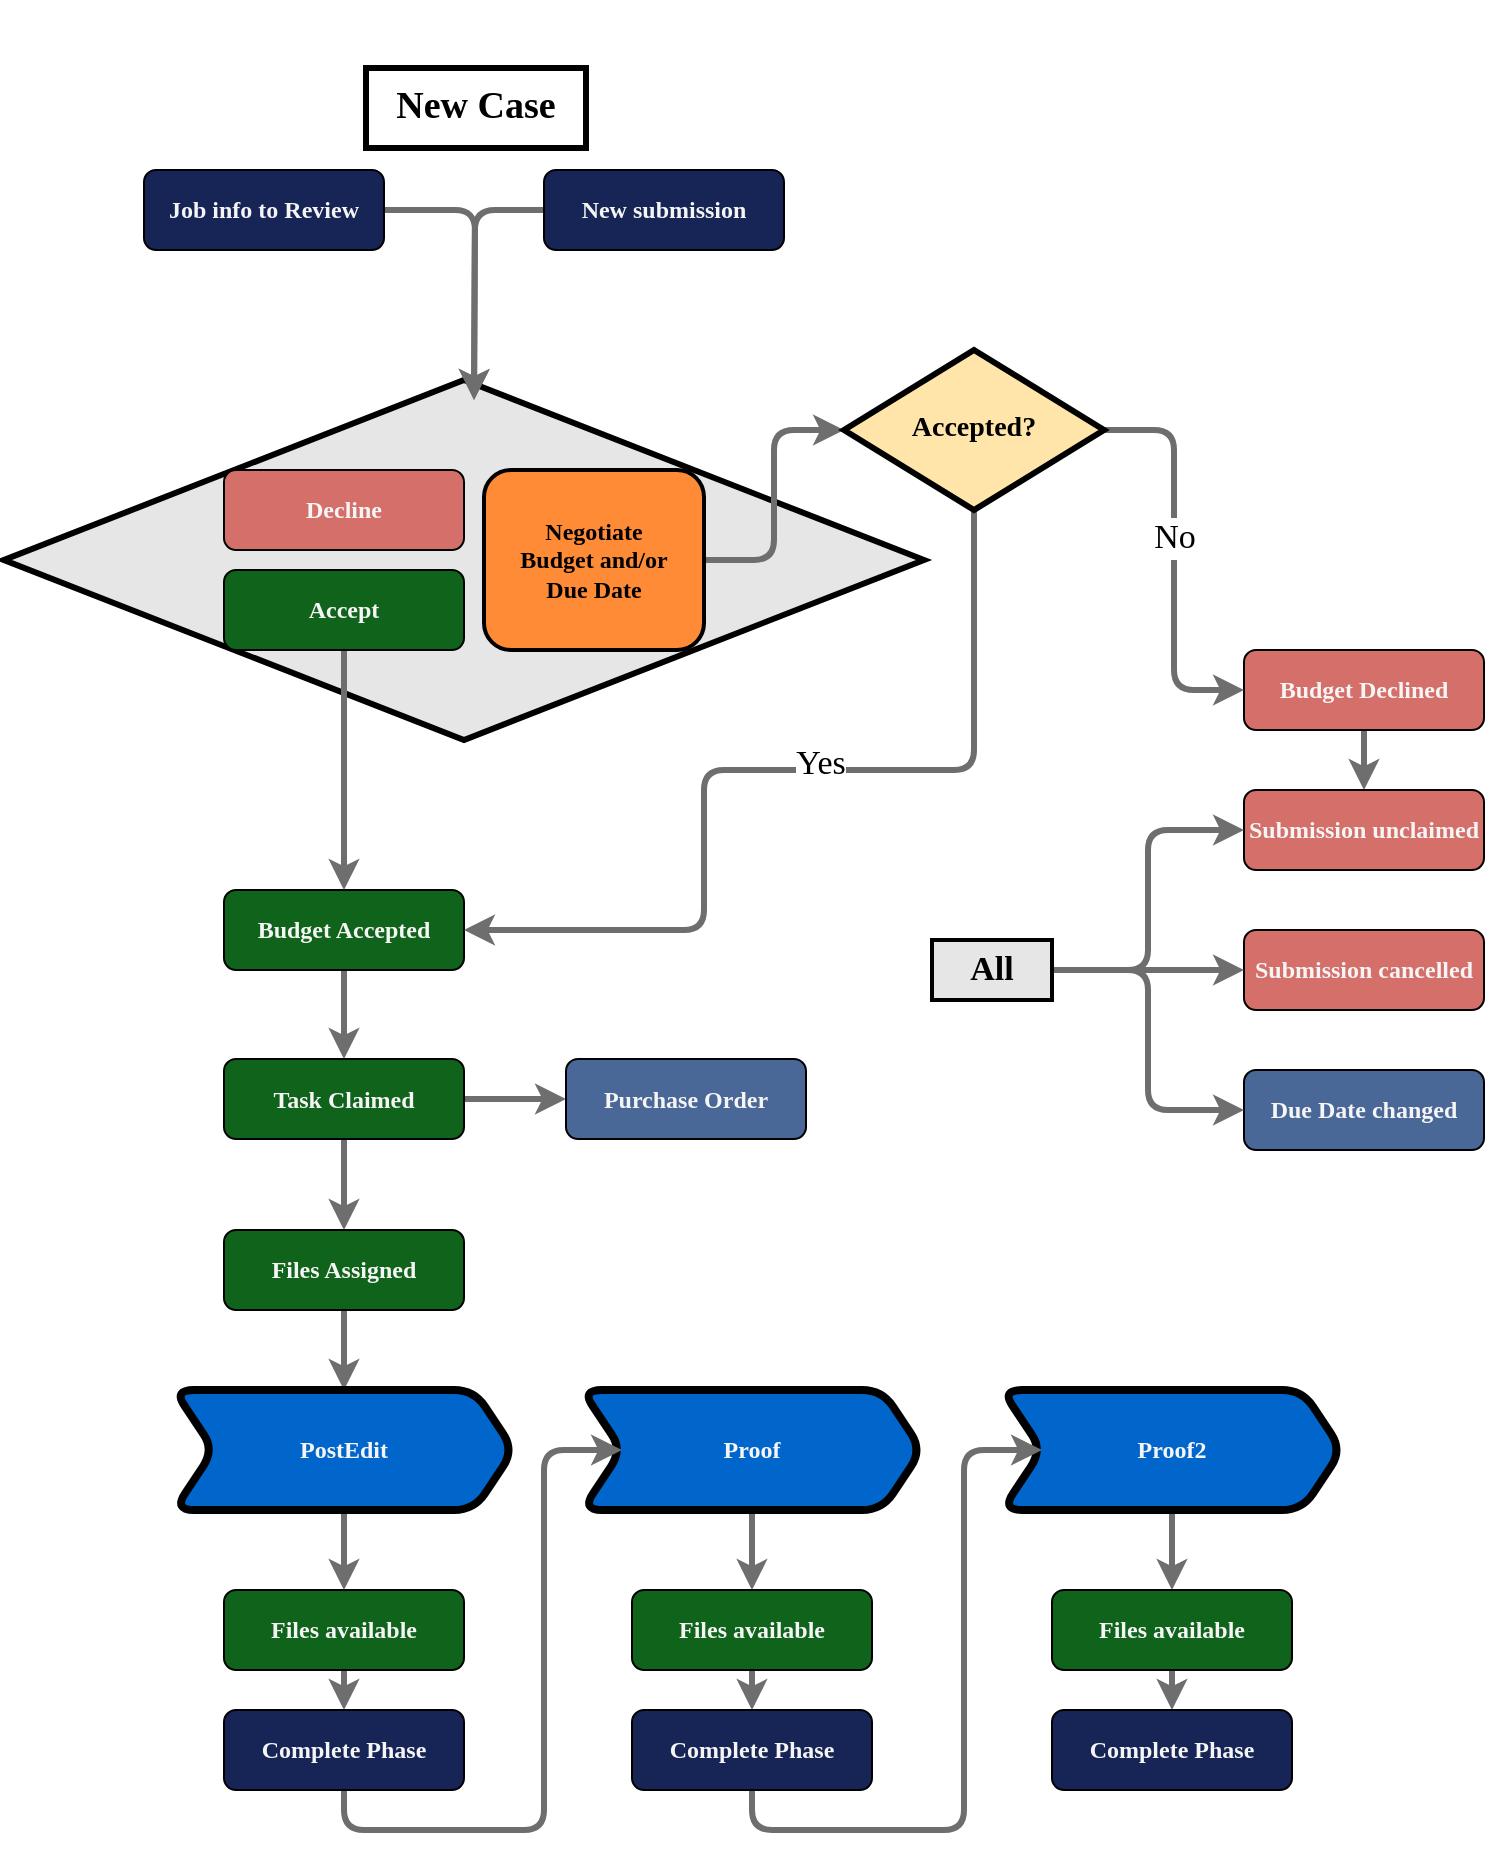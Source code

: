 <mxfile version="14.6.0" type="github" pages="2">
  <diagram id="C5RBs43oDa-KdzZeNtuy" name="PD Batch1">
    <mxGraphModel dx="813" dy="435" grid="1" gridSize="10" guides="1" tooltips="1" connect="1" arrows="1" fold="1" page="1" pageScale="1" pageWidth="827" pageHeight="1169" background="none" math="0" shadow="0">
      <root>
        <mxCell id="WIyWlLk6GJQsqaUBKTNV-0" />
        <mxCell id="WIyWlLk6GJQsqaUBKTNV-1" parent="WIyWlLk6GJQsqaUBKTNV-0" />
        <mxCell id="fZo4kFr3rwALI2HSdcm2-3" value="" style="rhombus;whiteSpace=wrap;html=1;rounded=0;comic=0;fontFamily=Tahoma;fontSize=30;fontColor=#000000;strokeColor=#000000;strokeWidth=3;fillColor=#E6E6E6;" vertex="1" parent="WIyWlLk6GJQsqaUBKTNV-1">
          <mxGeometry x="40" y="235" width="460" height="180" as="geometry" />
        </mxCell>
        <mxCell id="ARQ7DpBT2f9oNG5lBVjE-19" style="edgeStyle=orthogonalEdgeStyle;curved=0;rounded=1;sketch=0;orthogonalLoop=1;jettySize=auto;html=1;strokeColor=#6E6E6E;fontColor=#FFFFFF;strokeWidth=3;" parent="WIyWlLk6GJQsqaUBKTNV-1" source="ARQ7DpBT2f9oNG5lBVjE-0" edge="1">
          <mxGeometry relative="1" as="geometry">
            <mxPoint x="275" y="245" as="targetPoint" />
          </mxGeometry>
        </mxCell>
        <mxCell id="ARQ7DpBT2f9oNG5lBVjE-0" value="&lt;font data-font-src=&quot;https://fonts.googleapis.com/css?family=Arial&quot; face=&quot;Tahoma&quot; color=&quot;#f5f5f5&quot;&gt;&lt;b&gt;Job info to Review&lt;/b&gt;&lt;/font&gt;" style="rounded=1;whiteSpace=wrap;html=1;fontSize=12;glass=0;strokeWidth=1;shadow=0;strokeColor=#000000;fillColor=#172556;" parent="WIyWlLk6GJQsqaUBKTNV-1" vertex="1">
          <mxGeometry x="110" y="130" width="120" height="40" as="geometry" />
        </mxCell>
        <mxCell id="ARQ7DpBT2f9oNG5lBVjE-20" style="edgeStyle=orthogonalEdgeStyle;curved=0;rounded=1;sketch=0;orthogonalLoop=1;jettySize=auto;html=1;entryX=0.5;entryY=0;entryDx=0;entryDy=0;fontColor=#FFFFFF;strokeColor=#6E6E6E;strokeWidth=3;" parent="WIyWlLk6GJQsqaUBKTNV-1" source="ARQ7DpBT2f9oNG5lBVjE-2" edge="1">
          <mxGeometry relative="1" as="geometry">
            <mxPoint x="275" y="245" as="targetPoint" />
          </mxGeometry>
        </mxCell>
        <mxCell id="ARQ7DpBT2f9oNG5lBVjE-2" value="&lt;div&gt;&lt;font color=&quot;#f5f5f5&quot; face=&quot;Tahoma&quot;&gt;&lt;b&gt;New submission&lt;/b&gt;&lt;/font&gt;&lt;/div&gt;" style="rounded=1;whiteSpace=wrap;html=1;fontSize=12;glass=0;strokeWidth=1;shadow=0;fillColor=#172556;" parent="WIyWlLk6GJQsqaUBKTNV-1" vertex="1">
          <mxGeometry x="310" y="130" width="120" height="40" as="geometry" />
        </mxCell>
        <mxCell id="fZo4kFr3rwALI2HSdcm2-14" style="edgeStyle=orthogonalEdgeStyle;curved=0;sketch=0;orthogonalLoop=1;jettySize=auto;html=1;exitX=1;exitY=0.5;exitDx=0;exitDy=0;entryX=0;entryY=0.5;entryDx=0;entryDy=0;fontFamily=Tahoma;fontSize=17;fontColor=#000000;strokeColor=#6E6E6E;strokeWidth=3;" edge="1" parent="WIyWlLk6GJQsqaUBKTNV-1" source="ARQ7DpBT2f9oNG5lBVjE-3" target="fZo4kFr3rwALI2HSdcm2-4">
          <mxGeometry relative="1" as="geometry" />
        </mxCell>
        <mxCell id="ARQ7DpBT2f9oNG5lBVjE-3" value="&lt;div&gt;&lt;font face=&quot;Tahoma&quot;&gt;&lt;b&gt;Negotiate&lt;/b&gt;&lt;/font&gt;&lt;/div&gt;&lt;div&gt;&lt;font face=&quot;Tahoma&quot;&gt;&lt;b&gt;Budget and/or&lt;/b&gt;&lt;/font&gt;&lt;/div&gt;&lt;div&gt;&lt;font face=&quot;Tahoma&quot;&gt;&lt;b&gt;Due Date&lt;/b&gt;&lt;/font&gt;&lt;/div&gt;" style="rounded=1;whiteSpace=wrap;html=1;fontSize=12;glass=0;strokeWidth=2;shadow=0;container=0;treeFolding=0;fillColor=#FF8B36;" parent="WIyWlLk6GJQsqaUBKTNV-1" vertex="1">
          <mxGeometry x="280" y="280" width="110" height="90" as="geometry">
            <mxRectangle x="280" y="297.5" width="90" height="20" as="alternateBounds" />
          </mxGeometry>
        </mxCell>
        <mxCell id="fZo4kFr3rwALI2HSdcm2-15" style="edgeStyle=orthogonalEdgeStyle;curved=0;sketch=0;orthogonalLoop=1;jettySize=auto;html=1;exitX=0.5;exitY=1;exitDx=0;exitDy=0;entryX=0.5;entryY=0;entryDx=0;entryDy=0;fontFamily=Tahoma;fontSize=17;fontColor=#000000;strokeColor=#6E6E6E;strokeWidth=3;" edge="1" parent="WIyWlLk6GJQsqaUBKTNV-1" source="ARQ7DpBT2f9oNG5lBVjE-5" target="ARQ7DpBT2f9oNG5lBVjE-7">
          <mxGeometry relative="1" as="geometry" />
        </mxCell>
        <mxCell id="ARQ7DpBT2f9oNG5lBVjE-5" value="&lt;div&gt;&lt;font color=&quot;#f5f5f5&quot; face=&quot;Tahoma&quot;&gt;&lt;b&gt;Budget Accepted&lt;/b&gt;&lt;/font&gt;&lt;/div&gt;" style="rounded=1;whiteSpace=wrap;html=1;fontSize=12;glass=0;strokeWidth=1;shadow=0;fillColor=#10631A;" parent="WIyWlLk6GJQsqaUBKTNV-1" vertex="1">
          <mxGeometry x="150" y="490" width="120" height="40" as="geometry" />
        </mxCell>
        <mxCell id="fZo4kFr3rwALI2HSdcm2-34" style="edgeStyle=orthogonalEdgeStyle;curved=0;sketch=0;orthogonalLoop=1;jettySize=auto;html=1;exitX=0.5;exitY=1;exitDx=0;exitDy=0;entryX=0.5;entryY=0;entryDx=0;entryDy=0;fontFamily=Tahoma;fontSize=17;fontColor=#000000;strokeColor=#6E6E6E;strokeWidth=3;" edge="1" parent="WIyWlLk6GJQsqaUBKTNV-1" source="ARQ7DpBT2f9oNG5lBVjE-6" target="ARQ7DpBT2f9oNG5lBVjE-14">
          <mxGeometry relative="1" as="geometry" />
        </mxCell>
        <mxCell id="ARQ7DpBT2f9oNG5lBVjE-6" value="&lt;div&gt;&lt;font color=&quot;#f5f5f5&quot; face=&quot;Tahoma&quot;&gt;&lt;b&gt;Budget Declined&lt;/b&gt;&lt;/font&gt;&lt;/div&gt;" style="rounded=1;whiteSpace=wrap;html=1;fontSize=12;glass=0;strokeWidth=1;shadow=0;strokeColor=#000000;fillColor=#D46F6A;" parent="WIyWlLk6GJQsqaUBKTNV-1" vertex="1">
          <mxGeometry x="660" y="370" width="120" height="40" as="geometry" />
        </mxCell>
        <mxCell id="ARQ7DpBT2f9oNG5lBVjE-21" style="edgeStyle=orthogonalEdgeStyle;curved=0;rounded=1;sketch=0;orthogonalLoop=1;jettySize=auto;html=1;entryX=0.5;entryY=0;entryDx=0;entryDy=0;strokeColor=#6E6E6E;fontColor=#FFFFFF;strokeWidth=3;" parent="WIyWlLk6GJQsqaUBKTNV-1" source="ARQ7DpBT2f9oNG5lBVjE-7" target="ARQ7DpBT2f9oNG5lBVjE-9" edge="1">
          <mxGeometry relative="1" as="geometry" />
        </mxCell>
        <mxCell id="fZo4kFr3rwALI2HSdcm2-2" style="edgeStyle=orthogonalEdgeStyle;curved=0;sketch=0;orthogonalLoop=1;jettySize=auto;html=1;exitX=1;exitY=0.5;exitDx=0;exitDy=0;fontFamily=Tahoma;fontSize=30;fontColor=#000000;strokeColor=#6E6E6E;strokeWidth=3;" edge="1" parent="WIyWlLk6GJQsqaUBKTNV-1" source="ARQ7DpBT2f9oNG5lBVjE-7" target="ARQ7DpBT2f9oNG5lBVjE-10">
          <mxGeometry relative="1" as="geometry" />
        </mxCell>
        <mxCell id="ARQ7DpBT2f9oNG5lBVjE-7" value="&lt;div&gt;&lt;font color=&quot;#f5f5f5&quot; face=&quot;Tahoma&quot;&gt;&lt;b&gt;Task Claimed&lt;/b&gt;&lt;/font&gt;&lt;/div&gt;" style="rounded=1;whiteSpace=wrap;html=1;fontSize=12;glass=0;strokeWidth=1;shadow=0;strokeColor=#000000;fillColor=#10631A;" parent="WIyWlLk6GJQsqaUBKTNV-1" vertex="1">
          <mxGeometry x="150" y="574.5" width="120" height="40" as="geometry" />
        </mxCell>
        <mxCell id="ARQ7DpBT2f9oNG5lBVjE-8" value="&lt;div&gt;&lt;font color=&quot;#f5f5f5&quot; face=&quot;Tahoma&quot;&gt;&lt;b&gt;Due Date changed&lt;/b&gt;&lt;/font&gt;&lt;/div&gt;" style="rounded=1;whiteSpace=wrap;html=1;fontSize=12;glass=0;strokeWidth=1;shadow=0;strokeColor=#000000;fillColor=#496797;" parent="WIyWlLk6GJQsqaUBKTNV-1" vertex="1">
          <mxGeometry x="660" y="580" width="120" height="40" as="geometry" />
        </mxCell>
        <mxCell id="fZo4kFr3rwALI2HSdcm2-11" style="edgeStyle=orthogonalEdgeStyle;curved=0;sketch=0;orthogonalLoop=1;jettySize=auto;html=1;exitX=0.5;exitY=1;exitDx=0;exitDy=0;entryX=0.5;entryY=0;entryDx=0;entryDy=0;fontFamily=Tahoma;fontSize=17;fontColor=#000000;strokeColor=#6E6E6E;strokeWidth=3;" edge="1" parent="WIyWlLk6GJQsqaUBKTNV-1" source="ARQ7DpBT2f9oNG5lBVjE-9" target="ARQ7DpBT2f9oNG5lBVjE-31">
          <mxGeometry relative="1" as="geometry" />
        </mxCell>
        <mxCell id="ARQ7DpBT2f9oNG5lBVjE-9" value="&lt;div&gt;&lt;font color=&quot;#f5f5f5&quot; face=&quot;Tahoma&quot;&gt;&lt;b&gt;Files Assigned&lt;/b&gt;&lt;/font&gt;&lt;/div&gt;" style="rounded=1;whiteSpace=wrap;html=1;fontSize=12;glass=0;strokeWidth=1;shadow=0;strokeColor=#000000;fillColor=#10631A;" parent="WIyWlLk6GJQsqaUBKTNV-1" vertex="1">
          <mxGeometry x="150" y="660" width="120" height="40" as="geometry" />
        </mxCell>
        <mxCell id="ARQ7DpBT2f9oNG5lBVjE-10" value="&lt;font color=&quot;#f5f5f5&quot; face=&quot;Tahoma&quot;&gt;&lt;b&gt;Purchase Order&lt;/b&gt;&lt;/font&gt;" style="rounded=1;whiteSpace=wrap;html=1;fontSize=12;glass=0;strokeWidth=1;shadow=0;strokeColor=#000000;fillColor=#496797;" parent="WIyWlLk6GJQsqaUBKTNV-1" vertex="1">
          <mxGeometry x="321" y="574.5" width="120" height="40" as="geometry" />
        </mxCell>
        <mxCell id="fZo4kFr3rwALI2HSdcm2-17" style="edgeStyle=orthogonalEdgeStyle;curved=0;sketch=0;orthogonalLoop=1;jettySize=auto;html=1;exitX=0.5;exitY=1;exitDx=0;exitDy=0;entryX=0.5;entryY=0;entryDx=0;entryDy=0;fontFamily=Tahoma;fontSize=17;fontColor=#000000;strokeColor=#6E6E6E;strokeWidth=3;" edge="1" parent="WIyWlLk6GJQsqaUBKTNV-1" source="ARQ7DpBT2f9oNG5lBVjE-11" target="fZo4kFr3rwALI2HSdcm2-13">
          <mxGeometry relative="1" as="geometry" />
        </mxCell>
        <mxCell id="ARQ7DpBT2f9oNG5lBVjE-11" value="&lt;font color=&quot;#f5f5f5&quot; face=&quot;Tahoma&quot;&gt;&lt;b&gt;Files available&lt;/b&gt;&lt;/font&gt;" style="rounded=1;whiteSpace=wrap;html=1;fontSize=12;glass=0;strokeWidth=1;shadow=0;strokeColor=#000000;fillColor=#10631A;" parent="WIyWlLk6GJQsqaUBKTNV-1" vertex="1">
          <mxGeometry x="150" y="840" width="120" height="40" as="geometry" />
        </mxCell>
        <mxCell id="ARQ7DpBT2f9oNG5lBVjE-14" value="&lt;font color=&quot;#f5f5f5&quot; face=&quot;Tahoma&quot;&gt;&lt;b&gt;Submission unclaimed&lt;/b&gt;&lt;/font&gt;" style="rounded=1;whiteSpace=wrap;html=1;fontSize=12;glass=0;strokeWidth=1;shadow=0;strokeColor=#000000;fillColor=#D46F6A;" parent="WIyWlLk6GJQsqaUBKTNV-1" vertex="1">
          <mxGeometry x="660" y="440" width="120" height="40" as="geometry" />
        </mxCell>
        <mxCell id="ARQ7DpBT2f9oNG5lBVjE-15" value="&lt;font color=&quot;#f5f5f5&quot; face=&quot;Tahoma&quot;&gt;&lt;b&gt;Submission cancelled&lt;/b&gt;&lt;/font&gt;" style="rounded=1;whiteSpace=wrap;html=1;fontSize=12;glass=0;strokeWidth=1;shadow=0;strokeColor=#000000;fillColor=#D46F6A;" parent="WIyWlLk6GJQsqaUBKTNV-1" vertex="1">
          <mxGeometry x="660" y="510" width="120" height="40" as="geometry" />
        </mxCell>
        <mxCell id="fZo4kFr3rwALI2HSdcm2-16" style="edgeStyle=orthogonalEdgeStyle;curved=0;sketch=0;orthogonalLoop=1;jettySize=auto;html=1;exitX=0.5;exitY=1;exitDx=0;exitDy=0;fontFamily=Tahoma;fontSize=17;fontColor=#000000;strokeColor=#6E6E6E;strokeWidth=3;" edge="1" parent="WIyWlLk6GJQsqaUBKTNV-1" source="ARQ7DpBT2f9oNG5lBVjE-16" target="ARQ7DpBT2f9oNG5lBVjE-5">
          <mxGeometry relative="1" as="geometry" />
        </mxCell>
        <mxCell id="ARQ7DpBT2f9oNG5lBVjE-16" value="&lt;div&gt;&lt;font color=&quot;#f5f5f5&quot; face=&quot;Tahoma&quot;&gt;&lt;b&gt;Accept&lt;/b&gt;&lt;/font&gt;&lt;/div&gt;" style="rounded=1;whiteSpace=wrap;html=1;fontSize=12;glass=0;strokeWidth=1;shadow=0;strokeColor=#000000;fillColor=#10631A;" parent="WIyWlLk6GJQsqaUBKTNV-1" vertex="1">
          <mxGeometry x="150" y="330" width="120" height="40" as="geometry" />
        </mxCell>
        <mxCell id="ARQ7DpBT2f9oNG5lBVjE-17" value="&lt;div&gt;&lt;font color=&quot;#f5f5f5&quot; face=&quot;Tahoma&quot;&gt;&lt;b&gt;Decline&lt;/b&gt;&lt;/font&gt;&lt;/div&gt;" style="rounded=1;whiteSpace=wrap;html=1;fontSize=12;glass=0;strokeWidth=1;shadow=0;fillColor=#D46F6A;" parent="WIyWlLk6GJQsqaUBKTNV-1" vertex="1">
          <mxGeometry x="150" y="280" width="120" height="40" as="geometry" />
        </mxCell>
        <mxCell id="fZo4kFr3rwALI2HSdcm2-12" style="edgeStyle=orthogonalEdgeStyle;curved=0;sketch=0;orthogonalLoop=1;jettySize=auto;html=1;exitX=0.5;exitY=1;exitDx=0;exitDy=0;entryX=0.5;entryY=0;entryDx=0;entryDy=0;fontFamily=Tahoma;fontSize=17;fontColor=#000000;strokeColor=#6E6E6E;strokeWidth=3;" edge="1" parent="WIyWlLk6GJQsqaUBKTNV-1" source="ARQ7DpBT2f9oNG5lBVjE-31" target="ARQ7DpBT2f9oNG5lBVjE-11">
          <mxGeometry relative="1" as="geometry" />
        </mxCell>
        <mxCell id="ARQ7DpBT2f9oNG5lBVjE-31" value="&lt;b style=&quot;color: rgb(245 , 245 , 245) ; font-family: &amp;#34;tahoma&amp;#34;&quot;&gt;PostEdit&lt;/b&gt;" style="shape=step;perimeter=stepPerimeter;whiteSpace=wrap;html=1;fixedSize=1;rounded=1;shadow=0;glass=0;strokeWidth=4;fillColor=#0066CC;" parent="WIyWlLk6GJQsqaUBKTNV-1" vertex="1">
          <mxGeometry x="125" y="740" width="170" height="60" as="geometry" />
        </mxCell>
        <mxCell id="fZo4kFr3rwALI2HSdcm2-24" style="edgeStyle=orthogonalEdgeStyle;curved=0;sketch=0;orthogonalLoop=1;jettySize=auto;html=1;exitX=0.5;exitY=1;exitDx=0;exitDy=0;fontFamily=Tahoma;fontSize=17;fontColor=#000000;strokeColor=#6E6E6E;strokeWidth=3;" edge="1" parent="WIyWlLk6GJQsqaUBKTNV-1" source="ARQ7DpBT2f9oNG5lBVjE-32" target="fZo4kFr3rwALI2HSdcm2-18">
          <mxGeometry relative="1" as="geometry" />
        </mxCell>
        <mxCell id="ARQ7DpBT2f9oNG5lBVjE-32" value="&lt;b style=&quot;color: rgb(245 , 245 , 245) ; font-family: &amp;#34;tahoma&amp;#34;&quot;&gt;Proof&lt;/b&gt;" style="shape=step;perimeter=stepPerimeter;whiteSpace=wrap;html=1;fixedSize=1;rounded=1;shadow=0;glass=0;strokeWidth=4;fillColor=#0066CC;" parent="WIyWlLk6GJQsqaUBKTNV-1" vertex="1">
          <mxGeometry x="329" y="740" width="170" height="60" as="geometry" />
        </mxCell>
        <mxCell id="fZo4kFr3rwALI2HSdcm2-27" style="edgeStyle=orthogonalEdgeStyle;curved=0;sketch=0;orthogonalLoop=1;jettySize=auto;html=1;exitX=0.5;exitY=1;exitDx=0;exitDy=0;entryX=0.5;entryY=0;entryDx=0;entryDy=0;fontFamily=Tahoma;fontSize=17;fontColor=#000000;strokeColor=#6E6E6E;strokeWidth=3;" edge="1" parent="WIyWlLk6GJQsqaUBKTNV-1" source="ARQ7DpBT2f9oNG5lBVjE-33" target="fZo4kFr3rwALI2HSdcm2-20">
          <mxGeometry relative="1" as="geometry" />
        </mxCell>
        <mxCell id="ARQ7DpBT2f9oNG5lBVjE-33" value="&lt;b style=&quot;color: rgb(245 , 245 , 245) ; font-family: &amp;#34;tahoma&amp;#34;&quot;&gt;Proof2&lt;/b&gt;" style="shape=step;perimeter=stepPerimeter;whiteSpace=wrap;html=1;fixedSize=1;rounded=1;shadow=0;glass=0;strokeWidth=4;fillColor=#0066CC;" parent="WIyWlLk6GJQsqaUBKTNV-1" vertex="1">
          <mxGeometry x="539" y="740" width="170" height="60" as="geometry" />
        </mxCell>
        <mxCell id="fZo4kFr3rwALI2HSdcm2-0" value="&lt;p&gt;&lt;font style=&quot;font-size: 19px ; line-height: 110%&quot;&gt;New Case&lt;/font&gt;&lt;/p&gt;" style="text;html=1;align=center;verticalAlign=middle;whiteSpace=wrap;rounded=0;fontColor=#000000;strokeColor=#000000;strokeWidth=3;fontFamily=Tahoma;fontSize=30;fontStyle=1;container=0;comic=0;treeFolding=0;spacing=0;spacingTop=-12;fillColor=#ffffff;" vertex="1" parent="WIyWlLk6GJQsqaUBKTNV-1">
          <mxGeometry x="221" y="79" width="110" height="40" as="geometry" />
        </mxCell>
        <mxCell id="fZo4kFr3rwALI2HSdcm2-6" style="edgeStyle=orthogonalEdgeStyle;curved=0;sketch=0;orthogonalLoop=1;jettySize=auto;html=1;exitX=0.5;exitY=1;exitDx=0;exitDy=0;entryX=1;entryY=0.5;entryDx=0;entryDy=0;fontFamily=Tahoma;fontSize=30;fontColor=#000000;strokeColor=#6E6E6E;strokeWidth=3;" edge="1" parent="WIyWlLk6GJQsqaUBKTNV-1" source="fZo4kFr3rwALI2HSdcm2-4" target="ARQ7DpBT2f9oNG5lBVjE-5">
          <mxGeometry relative="1" as="geometry">
            <Array as="points">
              <mxPoint x="525" y="430" />
              <mxPoint x="390" y="430" />
              <mxPoint x="390" y="510" />
            </Array>
          </mxGeometry>
        </mxCell>
        <mxCell id="fZo4kFr3rwALI2HSdcm2-8" value="Yes" style="edgeLabel;html=1;align=center;verticalAlign=middle;resizable=0;points=[];fontFamily=Tahoma;fontSize=17;" vertex="1" connectable="0" parent="fZo4kFr3rwALI2HSdcm2-6">
          <mxGeometry x="-0.107" y="-3" relative="1" as="geometry">
            <mxPoint as="offset" />
          </mxGeometry>
        </mxCell>
        <mxCell id="fZo4kFr3rwALI2HSdcm2-9" style="edgeStyle=orthogonalEdgeStyle;curved=0;sketch=0;orthogonalLoop=1;jettySize=auto;html=1;exitX=1;exitY=0.5;exitDx=0;exitDy=0;entryX=0;entryY=0.5;entryDx=0;entryDy=0;fontFamily=Tahoma;fontSize=17;fontColor=#000000;strokeColor=#6E6E6E;strokeWidth=3;" edge="1" parent="WIyWlLk6GJQsqaUBKTNV-1" source="fZo4kFr3rwALI2HSdcm2-4" target="ARQ7DpBT2f9oNG5lBVjE-6">
          <mxGeometry relative="1" as="geometry" />
        </mxCell>
        <mxCell id="fZo4kFr3rwALI2HSdcm2-10" value="No" style="edgeLabel;html=1;align=center;verticalAlign=middle;resizable=0;points=[];fontSize=17;fontFamily=Tahoma;" vertex="1" connectable="0" parent="fZo4kFr3rwALI2HSdcm2-9">
          <mxGeometry x="-0.114" relative="1" as="geometry">
            <mxPoint as="offset" />
          </mxGeometry>
        </mxCell>
        <mxCell id="fZo4kFr3rwALI2HSdcm2-4" value="&lt;p&gt;&lt;font size=&quot;1&quot;&gt;&lt;b style=&quot;font-size: 14px&quot;&gt;Accepted?&lt;/b&gt;&lt;/font&gt;&lt;/p&gt;" style="rhombus;whiteSpace=wrap;html=1;rounded=0;comic=0;fontFamily=Tahoma;fontSize=30;fontColor=#000000;strokeColor=#000000;strokeWidth=3;fillColor=#FFE5AA;spacingTop=-16;" vertex="1" parent="WIyWlLk6GJQsqaUBKTNV-1">
          <mxGeometry x="460" y="220" width="130" height="80" as="geometry" />
        </mxCell>
        <mxCell id="fZo4kFr3rwALI2HSdcm2-22" style="edgeStyle=orthogonalEdgeStyle;curved=0;sketch=0;orthogonalLoop=1;jettySize=auto;html=1;exitX=0.5;exitY=1;exitDx=0;exitDy=0;entryX=0;entryY=0.5;entryDx=0;entryDy=0;fontFamily=Tahoma;fontSize=17;fontColor=#000000;strokeColor=#6E6E6E;strokeWidth=3;" edge="1" parent="WIyWlLk6GJQsqaUBKTNV-1" source="fZo4kFr3rwALI2HSdcm2-13" target="ARQ7DpBT2f9oNG5lBVjE-32">
          <mxGeometry relative="1" as="geometry">
            <Array as="points">
              <mxPoint x="210" y="960" />
              <mxPoint x="310" y="960" />
              <mxPoint x="310" y="770" />
            </Array>
          </mxGeometry>
        </mxCell>
        <mxCell id="fZo4kFr3rwALI2HSdcm2-13" value="&lt;font color=&quot;#f5f5f5&quot; face=&quot;Tahoma&quot;&gt;&lt;b&gt;Complete Phase&lt;/b&gt;&lt;/font&gt;" style="rounded=1;whiteSpace=wrap;html=1;fontSize=12;glass=0;strokeWidth=1;shadow=0;strokeColor=#000000;fillColor=#172556;" vertex="1" parent="WIyWlLk6GJQsqaUBKTNV-1">
          <mxGeometry x="150" y="900" width="120" height="40" as="geometry" />
        </mxCell>
        <mxCell id="fZo4kFr3rwALI2HSdcm2-25" style="edgeStyle=orthogonalEdgeStyle;curved=0;sketch=0;orthogonalLoop=1;jettySize=auto;html=1;exitX=0.5;exitY=1;exitDx=0;exitDy=0;fontFamily=Tahoma;fontSize=17;fontColor=#000000;strokeColor=#6E6E6E;strokeWidth=3;" edge="1" parent="WIyWlLk6GJQsqaUBKTNV-1" source="fZo4kFr3rwALI2HSdcm2-18" target="fZo4kFr3rwALI2HSdcm2-19">
          <mxGeometry relative="1" as="geometry" />
        </mxCell>
        <mxCell id="fZo4kFr3rwALI2HSdcm2-18" value="&lt;font color=&quot;#f5f5f5&quot; face=&quot;Tahoma&quot;&gt;&lt;b&gt;Files available&lt;/b&gt;&lt;/font&gt;" style="rounded=1;whiteSpace=wrap;html=1;fontSize=12;glass=0;strokeWidth=1;shadow=0;strokeColor=#000000;fillColor=#10631A;" vertex="1" parent="WIyWlLk6GJQsqaUBKTNV-1">
          <mxGeometry x="354" y="840" width="120" height="40" as="geometry" />
        </mxCell>
        <mxCell id="fZo4kFr3rwALI2HSdcm2-26" style="edgeStyle=orthogonalEdgeStyle;curved=0;sketch=0;orthogonalLoop=1;jettySize=auto;html=1;exitX=0.5;exitY=1;exitDx=0;exitDy=0;entryX=0;entryY=0.5;entryDx=0;entryDy=0;fontFamily=Tahoma;fontSize=17;fontColor=#000000;strokeColor=#6E6E6E;strokeWidth=3;" edge="1" parent="WIyWlLk6GJQsqaUBKTNV-1" source="fZo4kFr3rwALI2HSdcm2-19" target="ARQ7DpBT2f9oNG5lBVjE-33">
          <mxGeometry relative="1" as="geometry">
            <Array as="points">
              <mxPoint x="414" y="960" />
              <mxPoint x="520" y="960" />
              <mxPoint x="520" y="770" />
            </Array>
          </mxGeometry>
        </mxCell>
        <mxCell id="fZo4kFr3rwALI2HSdcm2-19" value="&lt;font color=&quot;#f5f5f5&quot; face=&quot;Tahoma&quot;&gt;&lt;b&gt;Complete Phase&lt;/b&gt;&lt;/font&gt;" style="rounded=1;whiteSpace=wrap;html=1;fontSize=12;glass=0;strokeWidth=1;shadow=0;strokeColor=#000000;fillColor=#172556;" vertex="1" parent="WIyWlLk6GJQsqaUBKTNV-1">
          <mxGeometry x="354" y="900" width="120" height="40" as="geometry" />
        </mxCell>
        <mxCell id="fZo4kFr3rwALI2HSdcm2-28" style="edgeStyle=orthogonalEdgeStyle;curved=0;sketch=0;orthogonalLoop=1;jettySize=auto;html=1;exitX=0.5;exitY=1;exitDx=0;exitDy=0;fontFamily=Tahoma;fontSize=17;fontColor=#000000;strokeColor=#6E6E6E;strokeWidth=3;" edge="1" parent="WIyWlLk6GJQsqaUBKTNV-1" source="fZo4kFr3rwALI2HSdcm2-20" target="fZo4kFr3rwALI2HSdcm2-21">
          <mxGeometry relative="1" as="geometry" />
        </mxCell>
        <mxCell id="fZo4kFr3rwALI2HSdcm2-20" value="&lt;font color=&quot;#f5f5f5&quot; face=&quot;Tahoma&quot;&gt;&lt;b&gt;Files available&lt;/b&gt;&lt;/font&gt;" style="rounded=1;whiteSpace=wrap;html=1;fontSize=12;glass=0;strokeWidth=1;shadow=0;strokeColor=#000000;fillColor=#10631A;" vertex="1" parent="WIyWlLk6GJQsqaUBKTNV-1">
          <mxGeometry x="564" y="840" width="120" height="40" as="geometry" />
        </mxCell>
        <mxCell id="fZo4kFr3rwALI2HSdcm2-21" value="&lt;font color=&quot;#f5f5f5&quot; face=&quot;Tahoma&quot;&gt;&lt;b&gt;Complete Phase&lt;/b&gt;&lt;/font&gt;" style="rounded=1;whiteSpace=wrap;html=1;fontSize=12;glass=0;strokeWidth=1;shadow=0;strokeColor=#000000;fillColor=#172556;" vertex="1" parent="WIyWlLk6GJQsqaUBKTNV-1">
          <mxGeometry x="564" y="900" width="120" height="40" as="geometry" />
        </mxCell>
        <mxCell id="fZo4kFr3rwALI2HSdcm2-30" style="edgeStyle=orthogonalEdgeStyle;curved=0;sketch=0;orthogonalLoop=1;jettySize=auto;html=1;entryX=0;entryY=0.5;entryDx=0;entryDy=0;fontFamily=Tahoma;fontSize=17;fontColor=#000000;strokeColor=#6E6E6E;strokeWidth=3;" edge="1" parent="WIyWlLk6GJQsqaUBKTNV-1" source="fZo4kFr3rwALI2HSdcm2-29" target="ARQ7DpBT2f9oNG5lBVjE-14">
          <mxGeometry relative="1" as="geometry" />
        </mxCell>
        <mxCell id="fZo4kFr3rwALI2HSdcm2-31" style="edgeStyle=orthogonalEdgeStyle;curved=0;sketch=0;orthogonalLoop=1;jettySize=auto;html=1;entryX=0;entryY=0.5;entryDx=0;entryDy=0;fontFamily=Tahoma;fontSize=17;fontColor=#000000;strokeColor=#6E6E6E;strokeWidth=3;" edge="1" parent="WIyWlLk6GJQsqaUBKTNV-1" source="fZo4kFr3rwALI2HSdcm2-29" target="ARQ7DpBT2f9oNG5lBVjE-15">
          <mxGeometry relative="1" as="geometry" />
        </mxCell>
        <mxCell id="fZo4kFr3rwALI2HSdcm2-33" style="edgeStyle=orthogonalEdgeStyle;curved=0;sketch=0;orthogonalLoop=1;jettySize=auto;html=1;entryX=0;entryY=0.5;entryDx=0;entryDy=0;fontFamily=Tahoma;fontSize=17;fontColor=#000000;strokeColor=#6E6E6E;strokeWidth=3;" edge="1" parent="WIyWlLk6GJQsqaUBKTNV-1" source="fZo4kFr3rwALI2HSdcm2-29" target="ARQ7DpBT2f9oNG5lBVjE-8">
          <mxGeometry relative="1" as="geometry" />
        </mxCell>
        <mxCell id="fZo4kFr3rwALI2HSdcm2-29" value="&lt;b&gt;All&lt;/b&gt;" style="rounded=0;whiteSpace=wrap;html=1;shadow=0;glass=0;fontFamily=Tahoma;fontSize=17;strokeWidth=2;fillColor=#E6E6E6;" vertex="1" parent="WIyWlLk6GJQsqaUBKTNV-1">
          <mxGeometry x="504" y="515" width="60" height="30" as="geometry" />
        </mxCell>
      </root>
    </mxGraphModel>
  </diagram>
  <diagram id="X9Fw3TwrVCfALLIEOyD4" name="Phase Progress">
    <mxGraphModel dx="1185" dy="635" grid="1" gridSize="10" guides="1" tooltips="1" connect="1" arrows="1" fold="1" page="1" pageScale="1" pageWidth="850" pageHeight="1100" math="0" shadow="0">
      <root>
        <mxCell id="OXfm7BpcLdjrC2eB8Vcq-0" />
        <mxCell id="OXfm7BpcLdjrC2eB8Vcq-1" parent="OXfm7BpcLdjrC2eB8Vcq-0" />
        <mxCell id="OXfm7BpcLdjrC2eB8Vcq-3" value="&lt;b style=&quot;color: rgb(245, 245, 245); font-family: tahoma; font-size: 15px;&quot;&gt;Proof&lt;/b&gt;" style="shape=step;perimeter=stepPerimeter;whiteSpace=wrap;html=1;fixedSize=1;rounded=1;shadow=0;glass=0;strokeWidth=4;fillColor=#0066CC;fontSize=15;" parent="OXfm7BpcLdjrC2eB8Vcq-1" vertex="1">
          <mxGeometry x="470" y="110" width="170" height="60" as="geometry" />
        </mxCell>
        <mxCell id="OXfm7BpcLdjrC2eB8Vcq-4" value="&lt;b style=&quot;color: rgb(245, 245, 245); font-family: tahoma; font-size: 15px;&quot;&gt;Proof2&lt;/b&gt;" style="shape=step;perimeter=stepPerimeter;whiteSpace=wrap;html=1;fixedSize=1;rounded=1;shadow=0;glass=0;strokeWidth=4;fillColor=#0066CC;fontSize=15;" parent="OXfm7BpcLdjrC2eB8Vcq-1" vertex="1">
          <mxGeometry x="630" y="110" width="170" height="60" as="geometry" />
        </mxCell>
        <mxCell id="Wcf15qWB8iebJ5df1sC9-2" value="" style="swimlane;html=1;childLayout=stackLayout;resizeParent=1;resizeParentMax=0;horizontal=0;startSize=20;horizontalStack=0;rounded=1;shadow=0;glass=0;strokeColor=#000000;strokeWidth=4;fillColor=#0066CC;" parent="OXfm7BpcLdjrC2eB8Vcq-1" vertex="1">
          <mxGeometry x="20" y="80" width="800" height="250" as="geometry" />
        </mxCell>
        <mxCell id="Wcf15qWB8iebJ5df1sC9-3" value="TP&lt;br&gt;" style="swimlane;html=1;startSize=20;horizontal=0;" parent="Wcf15qWB8iebJ5df1sC9-2" vertex="1">
          <mxGeometry x="20" width="780" height="120" as="geometry" />
        </mxCell>
        <mxCell id="Wcf15qWB8iebJ5df1sC9-10" value="" style="shape=step;perimeter=stepPerimeter;whiteSpace=wrap;html=1;fixedSize=1;rounded=1;shadow=0;glass=0;strokeWidth=4;fillColor=#0066CC;fontSize=15;" parent="Wcf15qWB8iebJ5df1sC9-3" vertex="1">
          <mxGeometry x="30" y="30" width="170" height="60" as="geometry" />
        </mxCell>
        <mxCell id="Wcf15qWB8iebJ5df1sC9-0" value="&lt;font data-font-src=&quot;https://fonts.googleapis.com/css?family=Arial&quot; face=&quot;Tahoma&quot; color=&quot;#f5f5f5&quot;&gt;&lt;b&gt;Job info to Review&lt;/b&gt;&lt;/font&gt;" style="rounded=1;whiteSpace=wrap;html=1;fontSize=12;glass=0;strokeWidth=1;shadow=0;strokeColor=#000000;fillColor=none;" parent="Wcf15qWB8iebJ5df1sC9-3" vertex="1">
          <mxGeometry x="54" y="35" width="120" height="25" as="geometry" />
        </mxCell>
        <mxCell id="Wcf15qWB8iebJ5df1sC9-1" value="&lt;div&gt;&lt;font color=&quot;#f5f5f5&quot; face=&quot;Tahoma&quot;&gt;&lt;b&gt;New submission&lt;/b&gt;&lt;/font&gt;&lt;/div&gt;" style="rounded=1;whiteSpace=wrap;html=1;fontSize=12;glass=0;strokeWidth=1;shadow=0;strokeColor=#000000;fillColor=none;" parent="Wcf15qWB8iebJ5df1sC9-3" vertex="1">
          <mxGeometry x="54" y="60" width="120" height="25" as="geometry" />
        </mxCell>
        <mxCell id="OXfm7BpcLdjrC2eB8Vcq-2" value="&lt;b style=&quot;color: rgb(245, 245, 245); font-family: tahoma; font-size: 15px;&quot;&gt;PostEdit&lt;/b&gt;" style="shape=step;perimeter=stepPerimeter;whiteSpace=wrap;html=1;fixedSize=1;rounded=1;shadow=0;glass=0;strokeWidth=4;fontSize=15;fillColor=#0066CC;" parent="Wcf15qWB8iebJ5df1sC9-3" vertex="1">
          <mxGeometry x="190" y="30" width="250" height="60" as="geometry" />
        </mxCell>
        <mxCell id="Wcf15qWB8iebJ5df1sC9-4" value="KIPT" style="swimlane;html=1;startSize=20;horizontal=0;" parent="Wcf15qWB8iebJ5df1sC9-2" vertex="1">
          <mxGeometry x="20" y="120" width="780" height="130" as="geometry" />
        </mxCell>
        <mxCell id="Wcf15qWB8iebJ5df1sC9-6" value="&lt;font color=&quot;#f5f5f5&quot; face=&quot;tahoma&quot; style=&quot;font-size: 15px;&quot;&gt;&lt;b style=&quot;font-size: 15px;&quot;&gt;지시접수&lt;/b&gt;&lt;/font&gt;" style="shape=step;perimeter=stepPerimeter;whiteSpace=wrap;html=1;fixedSize=1;rounded=1;shadow=0;glass=0;strokeWidth=4;fillColor=#F0CF29;fontSize=15;" parent="Wcf15qWB8iebJ5df1sC9-4" vertex="1">
          <mxGeometry x="30" y="30" width="120" height="60" as="geometry" />
        </mxCell>
        <mxCell id="Wcf15qWB8iebJ5df1sC9-7" value="&lt;b style=&quot;color: rgb(245, 245, 245); font-family: tahoma; font-size: 15px;&quot;&gt;번역의뢰&lt;/b&gt;" style="shape=step;perimeter=stepPerimeter;whiteSpace=wrap;html=1;fixedSize=1;rounded=1;shadow=0;glass=0;strokeWidth=4;fillColor=#F0A330;fontSize=15;" parent="Wcf15qWB8iebJ5df1sC9-4" vertex="1">
          <mxGeometry x="140" y="30" width="160" height="60" as="geometry" />
        </mxCell>
        <mxCell id="Wcf15qWB8iebJ5df1sC9-8" value="&lt;b style=&quot;color: rgb(245, 245, 245); font-family: tahoma; font-size: 15px;&quot;&gt;번역접수&lt;/b&gt;" style="shape=step;perimeter=stepPerimeter;whiteSpace=wrap;html=1;fixedSize=1;rounded=1;shadow=0;glass=0;strokeWidth=4;fillColor=#F0A98B;fontSize=15;" parent="Wcf15qWB8iebJ5df1sC9-4" vertex="1">
          <mxGeometry x="290" y="30" width="130" height="60" as="geometry" />
        </mxCell>
        <mxCell id="Wcf15qWB8iebJ5df1sC9-9" value="&lt;font color=&quot;#f5f5f5&quot; face=&quot;tahoma&quot; style=&quot;font-size: 15px;&quot;&gt;&lt;b style=&quot;font-size: 15px;&quot;&gt;검토단계&lt;/b&gt;&lt;/font&gt;" style="shape=step;perimeter=stepPerimeter;whiteSpace=wrap;html=1;fixedSize=1;rounded=1;shadow=0;glass=0;strokeWidth=4;fillColor=#F08165;fontSize=15;" parent="Wcf15qWB8iebJ5df1sC9-4" vertex="1">
          <mxGeometry x="410" y="30" width="350" height="60" as="geometry" />
        </mxCell>
        <mxCell id="GCPFG6B3O1VgZBIJqabF-0" value="" style="shape=waypoint;sketch=0;size=6;pointerEvents=1;points=[];fillColor=none;resizable=0;rotatable=0;perimeter=centerPerimeter;snapToPoint=1;rounded=1;shadow=0;glass=0;fontFamily=Tahoma;fontSize=17;strokeWidth=2;html=1;" vertex="1" parent="OXfm7BpcLdjrC2eB8Vcq-1">
          <mxGeometry x="190" y="340" width="40" height="40" as="geometry" />
        </mxCell>
      </root>
    </mxGraphModel>
  </diagram>
</mxfile>
